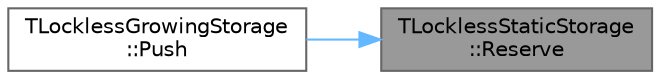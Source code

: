 digraph "TLocklessStaticStorage::Reserve"
{
 // INTERACTIVE_SVG=YES
 // LATEX_PDF_SIZE
  bgcolor="transparent";
  edge [fontname=Helvetica,fontsize=10,labelfontname=Helvetica,labelfontsize=10];
  node [fontname=Helvetica,fontsize=10,shape=box,height=0.2,width=0.4];
  rankdir="RL";
  Node1 [id="Node000001",label="TLocklessStaticStorage\l::Reserve",height=0.2,width=0.4,color="gray40", fillcolor="grey60", style="filled", fontcolor="black",tooltip=" "];
  Node1 -> Node2 [id="edge1_Node000001_Node000002",dir="back",color="steelblue1",style="solid",tooltip=" "];
  Node2 [id="Node000002",label="TLocklessGrowingStorage\l::Push",height=0.2,width=0.4,color="grey40", fillcolor="white", style="filled",URL="$d6/dc1/classTLocklessGrowingStorage.html#acdadd988a5fe3229194cd125971639b7",tooltip=" "];
}

